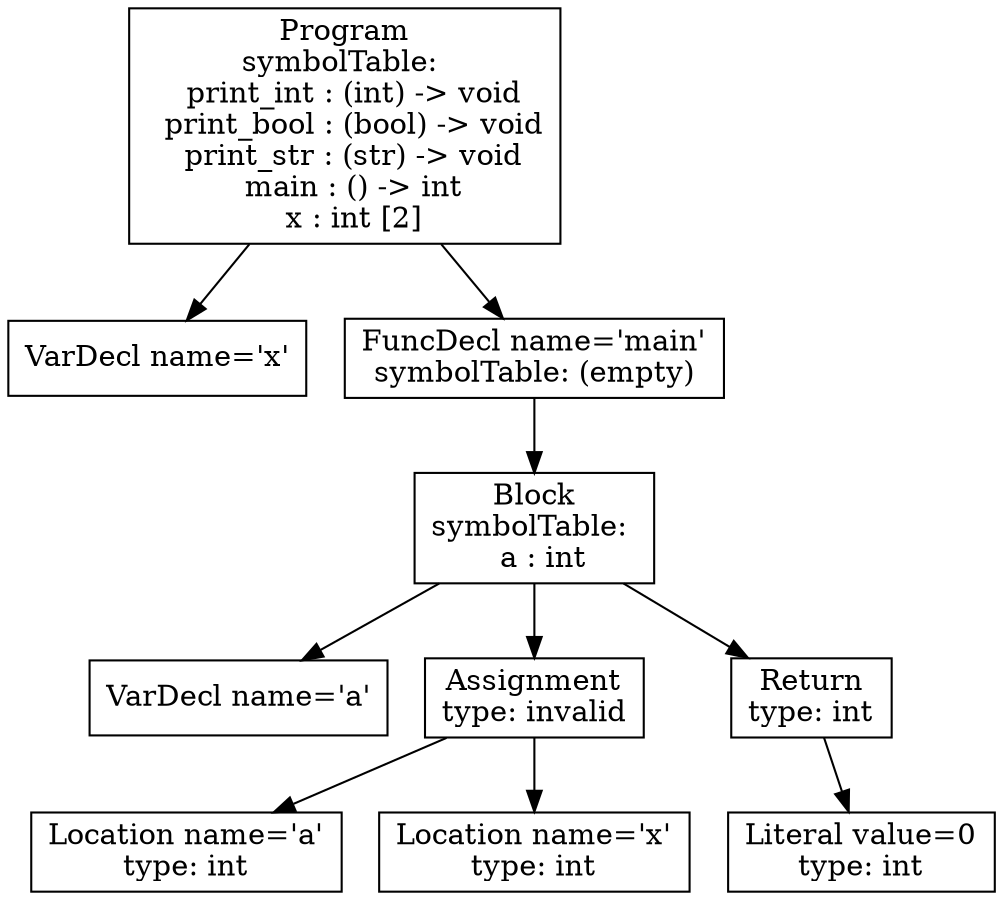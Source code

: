 digraph AST {
1 [shape=box, label="VarDecl name='x'"];
4 [shape=box, label="VarDecl name='a'"];
6 [shape=box, label="Location name='a'\ntype: int"];
7 [shape=box, label="Location name='x'\ntype: int"];
5 [shape=box, label="Assignment\ntype: invalid"];
5 -> 6;
5 -> 7;
9 [shape=box, label="Literal value=0\ntype: int"];
8 [shape=box, label="Return\ntype: int"];
8 -> 9;
3 [shape=box, label="Block\nsymbolTable: \n  a : int"];
3 -> 4;
3 -> 5;
3 -> 8;
2 [shape=box, label="FuncDecl name='main'\nsymbolTable: (empty)"];
2 -> 3;
0 [shape=box, label="Program\nsymbolTable: \n  print_int : (int) -> void\n  print_bool : (bool) -> void\n  print_str : (str) -> void\n  main : () -> int\n  x : int [2]"];
0 -> 1;
0 -> 2;
}
